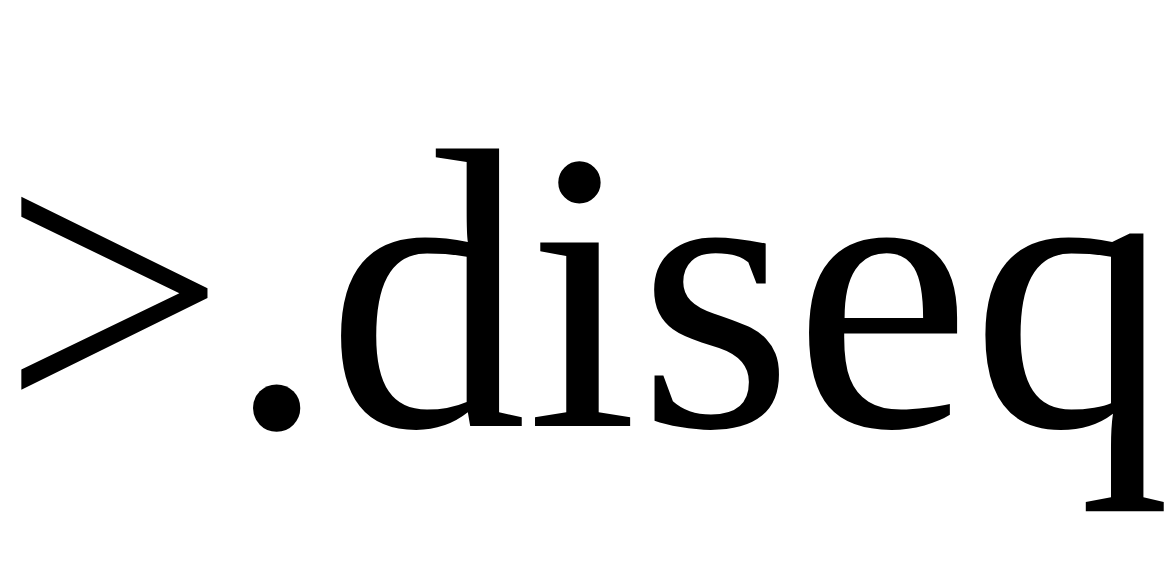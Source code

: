 <mxfile version="14.2.7" type="device"><diagram id="Uohn-dXu_VZ9alwtAxBD" name="Page-1"><mxGraphModel dx="1422" dy="775" grid="1" gridSize="10" guides="1" tooltips="1" connect="1" arrows="1" fold="1" page="1" pageScale="1" pageWidth="850" pageHeight="1100" math="0" shadow="0"><root><mxCell id="0"/><mxCell id="1" parent="0"/><mxCell id="OI-Y9p5Ye8ploQ5jbXQo-1" value="&amp;gt;.diseq" style="text;html=1;strokeColor=none;fillColor=none;align=center;verticalAlign=middle;whiteSpace=wrap;rounded=0;horizontal=1;fontSize=200;aspect=fixed;fontFamily=Dancing Script;fontSource=https%3A%2F%2Ffonts.googleapis.com%2Fcss%3Ffamily%3DDancing%2BScript;labelBorderColor=none;labelBackgroundColor=none;glass=0;shadow=0;" parent="1" vertex="1"><mxGeometry x="120" y="110" width="580" height="290" as="geometry"/></mxCell></root></mxGraphModel></diagram></mxfile>